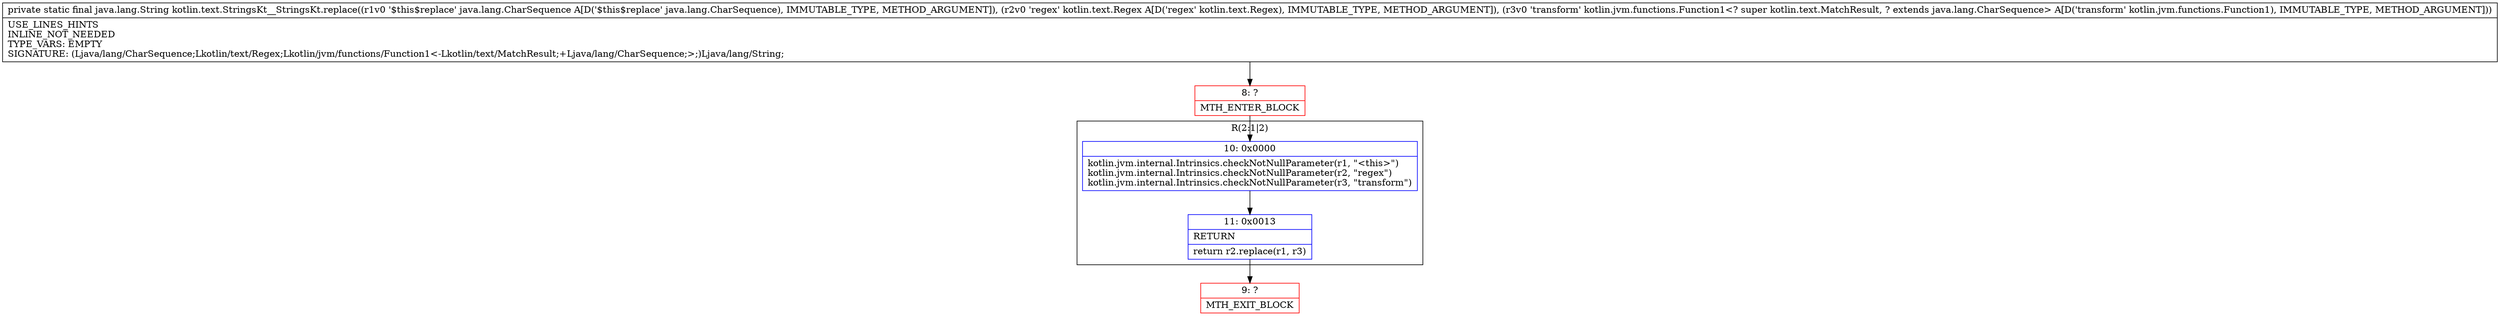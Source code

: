 digraph "CFG forkotlin.text.StringsKt__StringsKt.replace(Ljava\/lang\/CharSequence;Lkotlin\/text\/Regex;Lkotlin\/jvm\/functions\/Function1;)Ljava\/lang\/String;" {
subgraph cluster_Region_265082868 {
label = "R(2:1|2)";
node [shape=record,color=blue];
Node_10 [shape=record,label="{10\:\ 0x0000|kotlin.jvm.internal.Intrinsics.checkNotNullParameter(r1, \"\<this\>\")\lkotlin.jvm.internal.Intrinsics.checkNotNullParameter(r2, \"regex\")\lkotlin.jvm.internal.Intrinsics.checkNotNullParameter(r3, \"transform\")\l}"];
Node_11 [shape=record,label="{11\:\ 0x0013|RETURN\l|return r2.replace(r1, r3)\l}"];
}
Node_8 [shape=record,color=red,label="{8\:\ ?|MTH_ENTER_BLOCK\l}"];
Node_9 [shape=record,color=red,label="{9\:\ ?|MTH_EXIT_BLOCK\l}"];
MethodNode[shape=record,label="{private static final java.lang.String kotlin.text.StringsKt__StringsKt.replace((r1v0 '$this$replace' java.lang.CharSequence A[D('$this$replace' java.lang.CharSequence), IMMUTABLE_TYPE, METHOD_ARGUMENT]), (r2v0 'regex' kotlin.text.Regex A[D('regex' kotlin.text.Regex), IMMUTABLE_TYPE, METHOD_ARGUMENT]), (r3v0 'transform' kotlin.jvm.functions.Function1\<? super kotlin.text.MatchResult, ? extends java.lang.CharSequence\> A[D('transform' kotlin.jvm.functions.Function1), IMMUTABLE_TYPE, METHOD_ARGUMENT]))  | USE_LINES_HINTS\lINLINE_NOT_NEEDED\lTYPE_VARS: EMPTY\lSIGNATURE: (Ljava\/lang\/CharSequence;Lkotlin\/text\/Regex;Lkotlin\/jvm\/functions\/Function1\<\-Lkotlin\/text\/MatchResult;+Ljava\/lang\/CharSequence;\>;)Ljava\/lang\/String;\l}"];
MethodNode -> Node_8;Node_10 -> Node_11;
Node_11 -> Node_9;
Node_8 -> Node_10;
}

